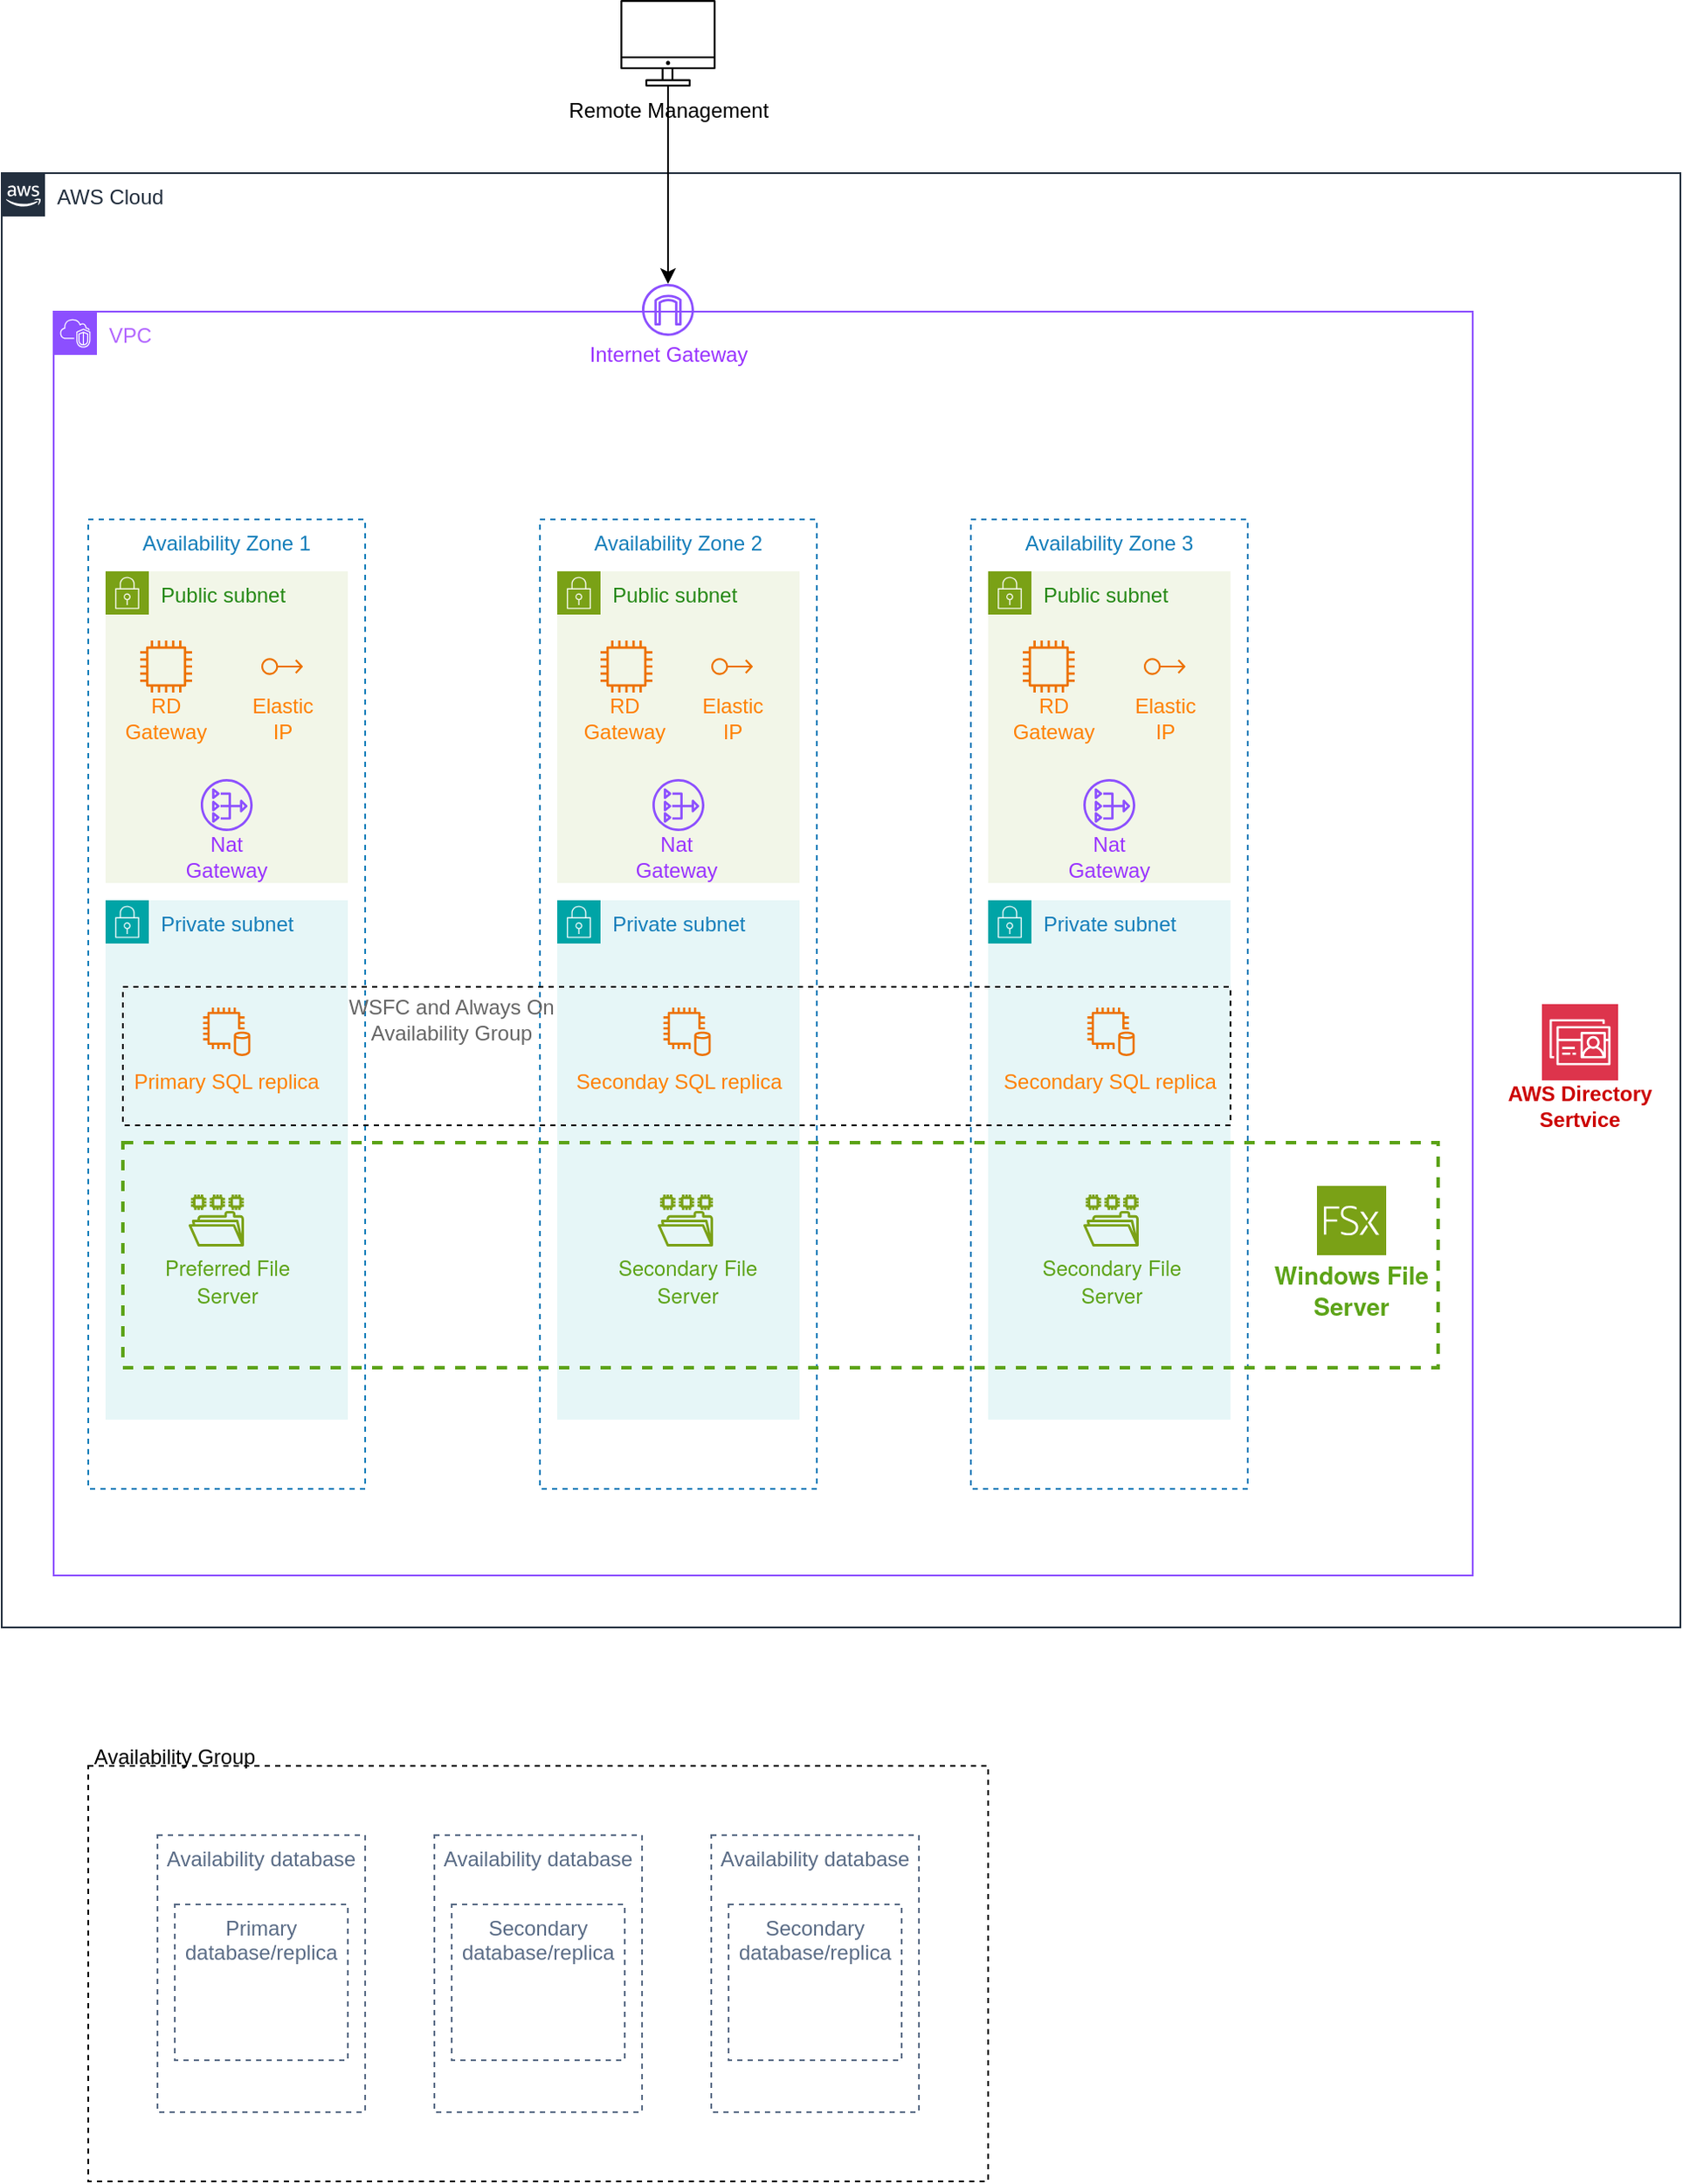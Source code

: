 <mxfile version="24.2.2" type="github">
  <diagram name="Page-1" id="_MG-8c25AsFWA5ZrAscj">
    <mxGraphModel dx="1434" dy="1846" grid="1" gridSize="10" guides="1" tooltips="1" connect="1" arrows="1" fold="1" page="1" pageScale="1" pageWidth="850" pageHeight="1100" math="0" shadow="0">
      <root>
        <mxCell id="0" />
        <mxCell id="1" parent="0" />
        <mxCell id="CKjVTdu6NN-waFkIegwr-1" value="AWS Cloud" style="points=[[0,0],[0.25,0],[0.5,0],[0.75,0],[1,0],[1,0.25],[1,0.5],[1,0.75],[1,1],[0.75,1],[0.5,1],[0.25,1],[0,1],[0,0.75],[0,0.5],[0,0.25]];outlineConnect=0;gradientColor=none;html=1;whiteSpace=wrap;fontSize=12;fontStyle=0;container=1;pointerEvents=0;collapsible=0;recursiveResize=0;shape=mxgraph.aws4.group;grIcon=mxgraph.aws4.group_aws_cloud_alt;strokeColor=#232F3E;fillColor=none;verticalAlign=top;align=left;spacingLeft=30;fontColor=#232F3E;dashed=0;" vertex="1" parent="1">
          <mxGeometry x="30" y="40" width="970" height="840" as="geometry" />
        </mxCell>
        <mxCell id="CKjVTdu6NN-waFkIegwr-2" value="&lt;font color=&quot;#b266ff&quot;&gt;VPC&lt;/font&gt;" style="points=[[0,0],[0.25,0],[0.5,0],[0.75,0],[1,0],[1,0.25],[1,0.5],[1,0.75],[1,1],[0.75,1],[0.5,1],[0.25,1],[0,1],[0,0.75],[0,0.5],[0,0.25]];outlineConnect=0;gradientColor=none;html=1;whiteSpace=wrap;fontSize=12;fontStyle=0;container=1;pointerEvents=0;collapsible=0;recursiveResize=0;shape=mxgraph.aws4.group;grIcon=mxgraph.aws4.group_vpc2;strokeColor=#8C4FFF;fillColor=none;verticalAlign=top;align=left;spacingLeft=30;fontColor=#AAB7B8;dashed=0;" vertex="1" parent="CKjVTdu6NN-waFkIegwr-1">
          <mxGeometry x="30" y="80" width="820" height="730" as="geometry" />
        </mxCell>
        <mxCell id="CKjVTdu6NN-waFkIegwr-3" value="Availability Zone 1" style="fillColor=none;strokeColor=#147EBA;dashed=1;verticalAlign=top;fontStyle=0;fontColor=#147EBA;whiteSpace=wrap;html=1;" vertex="1" parent="CKjVTdu6NN-waFkIegwr-2">
          <mxGeometry x="20" y="120" width="160" height="560" as="geometry" />
        </mxCell>
        <mxCell id="CKjVTdu6NN-waFkIegwr-4" value="Availability Zone 3" style="fillColor=none;strokeColor=#147EBA;dashed=1;verticalAlign=top;fontStyle=0;fontColor=#147EBA;whiteSpace=wrap;html=1;" vertex="1" parent="CKjVTdu6NN-waFkIegwr-2">
          <mxGeometry x="530" y="120" width="160" height="560" as="geometry" />
        </mxCell>
        <mxCell id="CKjVTdu6NN-waFkIegwr-5" value="Availability Zone 2" style="fillColor=none;strokeColor=#147EBA;dashed=1;verticalAlign=top;fontStyle=0;fontColor=#147EBA;whiteSpace=wrap;html=1;" vertex="1" parent="CKjVTdu6NN-waFkIegwr-2">
          <mxGeometry x="281" y="120" width="160" height="560" as="geometry" />
        </mxCell>
        <mxCell id="CKjVTdu6NN-waFkIegwr-6" value="Public subnet" style="points=[[0,0],[0.25,0],[0.5,0],[0.75,0],[1,0],[1,0.25],[1,0.5],[1,0.75],[1,1],[0.75,1],[0.5,1],[0.25,1],[0,1],[0,0.75],[0,0.5],[0,0.25]];outlineConnect=0;gradientColor=none;html=1;whiteSpace=wrap;fontSize=12;fontStyle=0;container=1;pointerEvents=0;collapsible=0;recursiveResize=0;shape=mxgraph.aws4.group;grIcon=mxgraph.aws4.group_security_group;grStroke=0;strokeColor=#7AA116;fillColor=#F2F6E8;verticalAlign=top;align=left;spacingLeft=30;fontColor=#248814;dashed=0;" vertex="1" parent="CKjVTdu6NN-waFkIegwr-2">
          <mxGeometry x="30" y="150" width="140" height="180" as="geometry" />
        </mxCell>
        <mxCell id="CKjVTdu6NN-waFkIegwr-12" value="" style="sketch=0;outlineConnect=0;fontColor=#232F3E;gradientColor=none;fillColor=#8C4FFF;strokeColor=none;dashed=0;verticalLabelPosition=bottom;verticalAlign=top;align=center;html=1;fontSize=12;fontStyle=0;aspect=fixed;pointerEvents=1;shape=mxgraph.aws4.nat_gateway;" vertex="1" parent="CKjVTdu6NN-waFkIegwr-6">
          <mxGeometry x="55" y="120" width="30" height="30" as="geometry" />
        </mxCell>
        <mxCell id="CKjVTdu6NN-waFkIegwr-13" value="&lt;font color=&quot;#9933ff&quot;&gt;Nat Gateway&lt;/font&gt;" style="text;html=1;align=center;verticalAlign=middle;whiteSpace=wrap;rounded=0;" vertex="1" parent="CKjVTdu6NN-waFkIegwr-6">
          <mxGeometry x="40" y="150" width="60" height="30" as="geometry" />
        </mxCell>
        <mxCell id="CKjVTdu6NN-waFkIegwr-107" value="" style="sketch=0;outlineConnect=0;fontColor=#232F3E;gradientColor=none;fillColor=#ED7100;strokeColor=none;dashed=0;verticalLabelPosition=bottom;verticalAlign=top;align=center;html=1;fontSize=12;fontStyle=0;aspect=fixed;pointerEvents=1;shape=mxgraph.aws4.elastic_ip_address;" vertex="1" parent="CKjVTdu6NN-waFkIegwr-6">
          <mxGeometry x="90" y="50" width="24" height="10" as="geometry" />
        </mxCell>
        <mxCell id="CKjVTdu6NN-waFkIegwr-9" value="Private subnet" style="points=[[0,0],[0.25,0],[0.5,0],[0.75,0],[1,0],[1,0.25],[1,0.5],[1,0.75],[1,1],[0.75,1],[0.5,1],[0.25,1],[0,1],[0,0.75],[0,0.5],[0,0.25]];outlineConnect=0;gradientColor=none;html=1;whiteSpace=wrap;fontSize=12;fontStyle=0;container=1;pointerEvents=0;collapsible=0;recursiveResize=0;shape=mxgraph.aws4.group;grIcon=mxgraph.aws4.group_security_group;grStroke=0;strokeColor=#00A4A6;fillColor=#E6F6F7;verticalAlign=top;align=left;spacingLeft=30;fontColor=#147EBA;dashed=0;" vertex="1" parent="CKjVTdu6NN-waFkIegwr-2">
          <mxGeometry x="30" y="340" width="140" height="300" as="geometry" />
        </mxCell>
        <mxCell id="CKjVTdu6NN-waFkIegwr-17" value="" style="sketch=0;outlineConnect=0;fontColor=#232F3E;gradientColor=none;fillColor=#8C4FFF;strokeColor=none;dashed=0;verticalLabelPosition=bottom;verticalAlign=top;align=center;html=1;fontSize=12;fontStyle=0;aspect=fixed;pointerEvents=1;shape=mxgraph.aws4.internet_gateway;" vertex="1" parent="CKjVTdu6NN-waFkIegwr-2">
          <mxGeometry x="340" y="-16" width="30" height="30" as="geometry" />
        </mxCell>
        <mxCell id="CKjVTdu6NN-waFkIegwr-18" value="&lt;font color=&quot;#9933ff&quot;&gt;Internet Gateway&lt;/font&gt;" style="text;html=1;align=center;verticalAlign=middle;whiteSpace=wrap;rounded=0;" vertex="1" parent="CKjVTdu6NN-waFkIegwr-2">
          <mxGeometry x="308" y="10" width="95" height="30" as="geometry" />
        </mxCell>
        <mxCell id="CKjVTdu6NN-waFkIegwr-73" value="Public subnet" style="points=[[0,0],[0.25,0],[0.5,0],[0.75,0],[1,0],[1,0.25],[1,0.5],[1,0.75],[1,1],[0.75,1],[0.5,1],[0.25,1],[0,1],[0,0.75],[0,0.5],[0,0.25]];outlineConnect=0;gradientColor=none;html=1;whiteSpace=wrap;fontSize=12;fontStyle=0;container=1;pointerEvents=0;collapsible=0;recursiveResize=0;shape=mxgraph.aws4.group;grIcon=mxgraph.aws4.group_security_group;grStroke=0;strokeColor=#7AA116;fillColor=#F2F6E8;verticalAlign=top;align=left;spacingLeft=30;fontColor=#248814;dashed=0;" vertex="1" parent="CKjVTdu6NN-waFkIegwr-2">
          <mxGeometry x="291" y="150" width="140" height="180" as="geometry" />
        </mxCell>
        <mxCell id="CKjVTdu6NN-waFkIegwr-74" value="" style="sketch=0;outlineConnect=0;fontColor=#232F3E;gradientColor=none;fillColor=#8C4FFF;strokeColor=none;dashed=0;verticalLabelPosition=bottom;verticalAlign=top;align=center;html=1;fontSize=12;fontStyle=0;aspect=fixed;pointerEvents=1;shape=mxgraph.aws4.nat_gateway;" vertex="1" parent="CKjVTdu6NN-waFkIegwr-73">
          <mxGeometry x="55" y="120" width="30" height="30" as="geometry" />
        </mxCell>
        <mxCell id="CKjVTdu6NN-waFkIegwr-75" value="" style="sketch=0;outlineConnect=0;fontColor=#232F3E;gradientColor=none;fillColor=#ED7100;strokeColor=none;dashed=0;verticalLabelPosition=bottom;verticalAlign=top;align=center;html=1;fontSize=12;fontStyle=0;aspect=fixed;pointerEvents=1;shape=mxgraph.aws4.instance2;" vertex="1" parent="CKjVTdu6NN-waFkIegwr-73">
          <mxGeometry x="25" y="40" width="30" height="30" as="geometry" />
        </mxCell>
        <mxCell id="CKjVTdu6NN-waFkIegwr-76" value="&lt;font color=&quot;#9933ff&quot;&gt;Nat Gateway&lt;/font&gt;" style="text;html=1;align=center;verticalAlign=middle;whiteSpace=wrap;rounded=0;" vertex="1" parent="CKjVTdu6NN-waFkIegwr-73">
          <mxGeometry x="39" y="150" width="60" height="30" as="geometry" />
        </mxCell>
        <mxCell id="CKjVTdu6NN-waFkIegwr-109" value="" style="sketch=0;outlineConnect=0;fontColor=#232F3E;gradientColor=none;fillColor=#ED7100;strokeColor=none;dashed=0;verticalLabelPosition=bottom;verticalAlign=top;align=center;html=1;fontSize=12;fontStyle=0;aspect=fixed;pointerEvents=1;shape=mxgraph.aws4.elastic_ip_address;" vertex="1" parent="CKjVTdu6NN-waFkIegwr-73">
          <mxGeometry x="89" y="50" width="24" height="10" as="geometry" />
        </mxCell>
        <mxCell id="CKjVTdu6NN-waFkIegwr-77" value="Public subnet" style="points=[[0,0],[0.25,0],[0.5,0],[0.75,0],[1,0],[1,0.25],[1,0.5],[1,0.75],[1,1],[0.75,1],[0.5,1],[0.25,1],[0,1],[0,0.75],[0,0.5],[0,0.25]];outlineConnect=0;gradientColor=none;html=1;whiteSpace=wrap;fontSize=12;fontStyle=0;container=1;pointerEvents=0;collapsible=0;recursiveResize=0;shape=mxgraph.aws4.group;grIcon=mxgraph.aws4.group_security_group;grStroke=0;strokeColor=#7AA116;fillColor=#F2F6E8;verticalAlign=top;align=left;spacingLeft=30;fontColor=#248814;dashed=0;" vertex="1" parent="CKjVTdu6NN-waFkIegwr-2">
          <mxGeometry x="540" y="150" width="140" height="180" as="geometry" />
        </mxCell>
        <mxCell id="CKjVTdu6NN-waFkIegwr-78" value="" style="sketch=0;outlineConnect=0;fontColor=#232F3E;gradientColor=none;fillColor=#8C4FFF;strokeColor=none;dashed=0;verticalLabelPosition=bottom;verticalAlign=top;align=center;html=1;fontSize=12;fontStyle=0;aspect=fixed;pointerEvents=1;shape=mxgraph.aws4.nat_gateway;" vertex="1" parent="CKjVTdu6NN-waFkIegwr-77">
          <mxGeometry x="55" y="120" width="30" height="30" as="geometry" />
        </mxCell>
        <mxCell id="CKjVTdu6NN-waFkIegwr-79" value="" style="sketch=0;outlineConnect=0;fontColor=#232F3E;gradientColor=none;fillColor=#ED7100;strokeColor=none;dashed=0;verticalLabelPosition=bottom;verticalAlign=top;align=center;html=1;fontSize=12;fontStyle=0;aspect=fixed;pointerEvents=1;shape=mxgraph.aws4.instance2;" vertex="1" parent="CKjVTdu6NN-waFkIegwr-77">
          <mxGeometry x="20" y="40" width="30" height="30" as="geometry" />
        </mxCell>
        <mxCell id="CKjVTdu6NN-waFkIegwr-80" value="&lt;font color=&quot;#9933ff&quot;&gt;Nat Gateway&lt;/font&gt;" style="text;html=1;align=center;verticalAlign=middle;whiteSpace=wrap;rounded=0;" vertex="1" parent="CKjVTdu6NN-waFkIegwr-77">
          <mxGeometry x="40" y="150" width="60" height="30" as="geometry" />
        </mxCell>
        <mxCell id="CKjVTdu6NN-waFkIegwr-110" value="" style="sketch=0;outlineConnect=0;fontColor=#232F3E;gradientColor=none;fillColor=#ED7100;strokeColor=none;dashed=0;verticalLabelPosition=bottom;verticalAlign=top;align=center;html=1;fontSize=12;fontStyle=0;aspect=fixed;pointerEvents=1;shape=mxgraph.aws4.elastic_ip_address;" vertex="1" parent="CKjVTdu6NN-waFkIegwr-77">
          <mxGeometry x="90" y="50" width="24" height="10" as="geometry" />
        </mxCell>
        <mxCell id="CKjVTdu6NN-waFkIegwr-15" value="" style="sketch=0;outlineConnect=0;fontColor=#232F3E;gradientColor=none;fillColor=#ED7100;strokeColor=none;dashed=0;verticalLabelPosition=bottom;verticalAlign=top;align=center;html=1;fontSize=12;fontStyle=0;aspect=fixed;pointerEvents=1;shape=mxgraph.aws4.instance2;" vertex="1" parent="CKjVTdu6NN-waFkIegwr-2">
          <mxGeometry x="50" y="190" width="30" height="30" as="geometry" />
        </mxCell>
        <mxCell id="CKjVTdu6NN-waFkIegwr-82" value="&lt;font color=&quot;#ff8000&quot;&gt;RD Gateway&lt;/font&gt;" style="text;html=1;align=center;verticalAlign=middle;whiteSpace=wrap;rounded=0;" vertex="1" parent="CKjVTdu6NN-waFkIegwr-2">
          <mxGeometry x="547.5" y="220" width="60" height="30" as="geometry" />
        </mxCell>
        <mxCell id="CKjVTdu6NN-waFkIegwr-99" value="" style="sketch=0;outlineConnect=0;fontColor=#232F3E;gradientColor=none;fillColor=#ED7100;strokeColor=none;dashed=0;verticalLabelPosition=bottom;verticalAlign=top;align=center;html=1;fontSize=12;fontStyle=0;aspect=fixed;pointerEvents=1;shape=mxgraph.aws4.db_on_instance2;" vertex="1" parent="CKjVTdu6NN-waFkIegwr-2">
          <mxGeometry x="86" y="402" width="28" height="28" as="geometry" />
        </mxCell>
        <mxCell id="CKjVTdu6NN-waFkIegwr-101" value="Private subnet" style="points=[[0,0],[0.25,0],[0.5,0],[0.75,0],[1,0],[1,0.25],[1,0.5],[1,0.75],[1,1],[0.75,1],[0.5,1],[0.25,1],[0,1],[0,0.75],[0,0.5],[0,0.25]];outlineConnect=0;gradientColor=none;html=1;whiteSpace=wrap;fontSize=12;fontStyle=0;container=1;pointerEvents=0;collapsible=0;recursiveResize=0;shape=mxgraph.aws4.group;grIcon=mxgraph.aws4.group_security_group;grStroke=0;strokeColor=#00A4A6;fillColor=#E6F6F7;verticalAlign=top;align=left;spacingLeft=30;fontColor=#147EBA;dashed=0;" vertex="1" parent="CKjVTdu6NN-waFkIegwr-2">
          <mxGeometry x="291" y="340" width="140" height="300" as="geometry" />
        </mxCell>
        <mxCell id="CKjVTdu6NN-waFkIegwr-122" value="" style="sketch=0;outlineConnect=0;fontColor=#232F3E;gradientColor=none;fillColor=#7AA116;strokeColor=none;dashed=0;verticalLabelPosition=bottom;verticalAlign=top;align=center;html=1;fontSize=12;fontStyle=0;aspect=fixed;pointerEvents=1;shape=mxgraph.aws4.file_system;" vertex="1" parent="CKjVTdu6NN-waFkIegwr-101">
          <mxGeometry x="58" y="170" width="32.06" height="30" as="geometry" />
        </mxCell>
        <mxCell id="CKjVTdu6NN-waFkIegwr-103" value="Private subnet" style="points=[[0,0],[0.25,0],[0.5,0],[0.75,0],[1,0],[1,0.25],[1,0.5],[1,0.75],[1,1],[0.75,1],[0.5,1],[0.25,1],[0,1],[0,0.75],[0,0.5],[0,0.25]];outlineConnect=0;gradientColor=none;html=1;whiteSpace=wrap;fontSize=12;fontStyle=0;container=1;pointerEvents=0;collapsible=0;recursiveResize=0;shape=mxgraph.aws4.group;grIcon=mxgraph.aws4.group_security_group;grStroke=0;strokeColor=#00A4A6;fillColor=#E6F6F7;verticalAlign=top;align=left;spacingLeft=30;fontColor=#147EBA;dashed=0;" vertex="1" parent="CKjVTdu6NN-waFkIegwr-2">
          <mxGeometry x="540" y="340" width="140" height="300" as="geometry" />
        </mxCell>
        <mxCell id="CKjVTdu6NN-waFkIegwr-123" value="" style="sketch=0;outlineConnect=0;fontColor=#232F3E;gradientColor=none;fillColor=#7AA116;strokeColor=none;dashed=0;verticalLabelPosition=bottom;verticalAlign=top;align=center;html=1;fontSize=12;fontStyle=0;aspect=fixed;pointerEvents=1;shape=mxgraph.aws4.file_system;" vertex="1" parent="CKjVTdu6NN-waFkIegwr-103">
          <mxGeometry x="54.97" y="170" width="32.06" height="30" as="geometry" />
        </mxCell>
        <mxCell id="CKjVTdu6NN-waFkIegwr-104" value="&lt;font color=&quot;#ff8000&quot;&gt;Secondary SQL replica&lt;/font&gt;" style="text;html=1;align=center;verticalAlign=middle;whiteSpace=wrap;rounded=0;" vertex="1" parent="CKjVTdu6NN-waFkIegwr-2">
          <mxGeometry x="547.5" y="430" width="125" height="30" as="geometry" />
        </mxCell>
        <mxCell id="CKjVTdu6NN-waFkIegwr-16" value="&lt;font color=&quot;#ff8000&quot;&gt;RD Gateway&lt;/font&gt;" style="text;html=1;align=center;verticalAlign=middle;whiteSpace=wrap;rounded=0;" vertex="1" parent="CKjVTdu6NN-waFkIegwr-2">
          <mxGeometry x="35" y="220" width="60" height="30" as="geometry" />
        </mxCell>
        <mxCell id="CKjVTdu6NN-waFkIegwr-108" value="&lt;font color=&quot;#ff8000&quot;&gt;Elastic IP&lt;/font&gt;" style="text;html=1;align=center;verticalAlign=middle;whiteSpace=wrap;rounded=0;" vertex="1" parent="CKjVTdu6NN-waFkIegwr-2">
          <mxGeometry x="110" y="220" width="45" height="30" as="geometry" />
        </mxCell>
        <mxCell id="CKjVTdu6NN-waFkIegwr-81" value="&lt;font color=&quot;#ff8000&quot;&gt;RD Gateway&lt;/font&gt;" style="text;html=1;align=center;verticalAlign=middle;whiteSpace=wrap;rounded=0;" vertex="1" parent="CKjVTdu6NN-waFkIegwr-2">
          <mxGeometry x="300" y="220" width="60" height="30" as="geometry" />
        </mxCell>
        <mxCell id="CKjVTdu6NN-waFkIegwr-111" value="&lt;font color=&quot;#ff8000&quot;&gt;Elastic IP&lt;/font&gt;" style="text;html=1;align=center;verticalAlign=middle;whiteSpace=wrap;rounded=0;" vertex="1" parent="CKjVTdu6NN-waFkIegwr-2">
          <mxGeometry x="370" y="220" width="45" height="30" as="geometry" />
        </mxCell>
        <mxCell id="CKjVTdu6NN-waFkIegwr-112" value="&lt;font color=&quot;#ff8000&quot;&gt;Elastic IP&lt;/font&gt;" style="text;html=1;align=center;verticalAlign=middle;whiteSpace=wrap;rounded=0;" vertex="1" parent="CKjVTdu6NN-waFkIegwr-2">
          <mxGeometry x="620" y="220" width="45" height="30" as="geometry" />
        </mxCell>
        <mxCell id="CKjVTdu6NN-waFkIegwr-115" value="" style="sketch=0;points=[[0,0,0],[0.25,0,0],[0.5,0,0],[0.75,0,0],[1,0,0],[0,1,0],[0.25,1,0],[0.5,1,0],[0.75,1,0],[1,1,0],[0,0.25,0],[0,0.5,0],[0,0.75,0],[1,0.25,0],[1,0.5,0],[1,0.75,0]];outlineConnect=0;fontColor=#232F3E;fillColor=#7AA116;strokeColor=#ffffff;dashed=0;verticalLabelPosition=bottom;verticalAlign=top;align=center;html=1;fontSize=12;fontStyle=0;aspect=fixed;shape=mxgraph.aws4.resourceIcon;resIcon=mxgraph.aws4.fsx;" vertex="1" parent="CKjVTdu6NN-waFkIegwr-2">
          <mxGeometry x="730" y="505" width="40" height="40" as="geometry" />
        </mxCell>
        <mxCell id="CKjVTdu6NN-waFkIegwr-116" value="&lt;span style=&quot;font-family: AmazonEmber, &amp;quot;Helvetica Neue&amp;quot;, Helvetica, Arial, sans-serif; text-align: start;&quot;&gt;&lt;font style=&quot;font-size: 14px;&quot; color=&quot;#5ca317&quot;&gt;&lt;b&gt;Windows File Server&lt;/b&gt;&lt;/font&gt;&lt;/span&gt;" style="text;html=1;align=center;verticalAlign=middle;whiteSpace=wrap;rounded=0;" vertex="1" parent="CKjVTdu6NN-waFkIegwr-2">
          <mxGeometry x="701.25" y="545" width="97.5" height="40" as="geometry" />
        </mxCell>
        <mxCell id="CKjVTdu6NN-waFkIegwr-100" value="&lt;font color=&quot;#ff8000&quot;&gt;Primary SQL replica&lt;/font&gt;" style="text;html=1;align=center;verticalAlign=middle;whiteSpace=wrap;rounded=0;" vertex="1" parent="CKjVTdu6NN-waFkIegwr-2">
          <mxGeometry x="45" y="430" width="110" height="30" as="geometry" />
        </mxCell>
        <mxCell id="CKjVTdu6NN-waFkIegwr-102" value="&lt;font color=&quot;#ff8000&quot;&gt;Seconday SQL replica&lt;/font&gt;" style="text;html=1;align=center;verticalAlign=middle;whiteSpace=wrap;rounded=0;" vertex="1" parent="CKjVTdu6NN-waFkIegwr-2">
          <mxGeometry x="298.5" y="430" width="125" height="30" as="geometry" />
        </mxCell>
        <mxCell id="CKjVTdu6NN-waFkIegwr-105" value="" style="sketch=0;outlineConnect=0;fontColor=#232F3E;gradientColor=none;fillColor=#ED7100;strokeColor=none;dashed=0;verticalLabelPosition=bottom;verticalAlign=top;align=center;html=1;fontSize=12;fontStyle=0;aspect=fixed;pointerEvents=1;shape=mxgraph.aws4.db_on_instance2;" vertex="1" parent="CKjVTdu6NN-waFkIegwr-2">
          <mxGeometry x="352" y="402" width="28" height="28" as="geometry" />
        </mxCell>
        <mxCell id="CKjVTdu6NN-waFkIegwr-106" value="" style="sketch=0;outlineConnect=0;fontColor=#232F3E;gradientColor=none;fillColor=#ED7100;strokeColor=none;dashed=0;verticalLabelPosition=bottom;verticalAlign=top;align=center;html=1;fontSize=12;fontStyle=0;aspect=fixed;pointerEvents=1;shape=mxgraph.aws4.db_on_instance2;" vertex="1" parent="CKjVTdu6NN-waFkIegwr-2">
          <mxGeometry x="597" y="402" width="28" height="28" as="geometry" />
        </mxCell>
        <mxCell id="CKjVTdu6NN-waFkIegwr-119" value="&lt;font color=&quot;#666666&quot;&gt;WSFC and Always On Availability Group&lt;/font&gt;" style="text;html=1;align=center;verticalAlign=middle;whiteSpace=wrap;rounded=0;" vertex="1" parent="CKjVTdu6NN-waFkIegwr-2">
          <mxGeometry x="160" y="388" width="140" height="42" as="geometry" />
        </mxCell>
        <mxCell id="CKjVTdu6NN-waFkIegwr-120" value="" style="sketch=0;outlineConnect=0;fontColor=#232F3E;gradientColor=none;fillColor=#7AA116;strokeColor=none;dashed=0;verticalLabelPosition=bottom;verticalAlign=top;align=center;html=1;fontSize=12;fontStyle=0;aspect=fixed;pointerEvents=1;shape=mxgraph.aws4.file_system;" vertex="1" parent="CKjVTdu6NN-waFkIegwr-2">
          <mxGeometry x="77.94" y="510" width="32.06" height="30" as="geometry" />
        </mxCell>
        <mxCell id="CKjVTdu6NN-waFkIegwr-121" value="&lt;span style=&quot;font-family: AmazonEmber, &amp;quot;Helvetica Neue&amp;quot;, Helvetica, Arial, sans-serif; text-align: start;&quot;&gt;&lt;font style=&quot;font-size: 12px;&quot; color=&quot;#5ca317&quot;&gt;Preferred File Server&lt;/font&gt;&lt;/span&gt;" style="text;html=1;align=center;verticalAlign=middle;whiteSpace=wrap;rounded=0;" vertex="1" parent="CKjVTdu6NN-waFkIegwr-2">
          <mxGeometry x="57.5" y="540" width="85" height="40" as="geometry" />
        </mxCell>
        <mxCell id="CKjVTdu6NN-waFkIegwr-124" value="&lt;span style=&quot;font-family: AmazonEmber, &amp;quot;Helvetica Neue&amp;quot;, Helvetica, Arial, sans-serif; text-align: start;&quot;&gt;&lt;font style=&quot;font-size: 12px;&quot; color=&quot;#5ca317&quot;&gt;Secondary File Server&lt;/font&gt;&lt;/span&gt;" style="text;html=1;align=center;verticalAlign=middle;whiteSpace=wrap;rounded=0;" vertex="1" parent="CKjVTdu6NN-waFkIegwr-2">
          <mxGeometry x="323.5" y="540" width="85" height="40" as="geometry" />
        </mxCell>
        <mxCell id="CKjVTdu6NN-waFkIegwr-125" value="&lt;span style=&quot;font-family: AmazonEmber, &amp;quot;Helvetica Neue&amp;quot;, Helvetica, Arial, sans-serif; text-align: start;&quot;&gt;&lt;font style=&quot;font-size: 12px;&quot; color=&quot;#5ca317&quot;&gt;Secondary File Server&lt;/font&gt;&lt;/span&gt;" style="text;html=1;align=center;verticalAlign=middle;whiteSpace=wrap;rounded=0;" vertex="1" parent="CKjVTdu6NN-waFkIegwr-2">
          <mxGeometry x="568.5" y="540" width="85" height="40" as="geometry" />
        </mxCell>
        <mxCell id="CKjVTdu6NN-waFkIegwr-133" value="" style="sketch=0;points=[[0,0,0],[0.25,0,0],[0.5,0,0],[0.75,0,0],[1,0,0],[0,1,0],[0.25,1,0],[0.5,1,0],[0.75,1,0],[1,1,0],[0,0.25,0],[0,0.5,0],[0,0.75,0],[1,0.25,0],[1,0.5,0],[1,0.75,0]];outlineConnect=0;fontColor=#232F3E;fillColor=#DD344C;strokeColor=#ffffff;dashed=0;verticalLabelPosition=bottom;verticalAlign=top;align=center;html=1;fontSize=12;fontStyle=0;aspect=fixed;shape=mxgraph.aws4.resourceIcon;resIcon=mxgraph.aws4.directory_service;" vertex="1" parent="CKjVTdu6NN-waFkIegwr-1">
          <mxGeometry x="890" y="480" width="44" height="44" as="geometry" />
        </mxCell>
        <mxCell id="CKjVTdu6NN-waFkIegwr-134" value="&lt;font color=&quot;#cc0000&quot;&gt;&lt;b&gt;AWS Directory Sertvice&lt;/b&gt;&lt;/font&gt;" style="text;html=1;align=center;verticalAlign=middle;whiteSpace=wrap;rounded=0;" vertex="1" parent="CKjVTdu6NN-waFkIegwr-1">
          <mxGeometry x="868" y="524" width="88" height="30" as="geometry" />
        </mxCell>
        <mxCell id="CKjVTdu6NN-waFkIegwr-118" value="" style="fillColor=none;strokeColor=#000000;dashed=1;verticalAlign=top;fontStyle=0;fontColor=#5A6C86;whiteSpace=wrap;html=1;" vertex="1" parent="1">
          <mxGeometry x="100" y="510" width="640" height="80" as="geometry" />
        </mxCell>
        <mxCell id="CKjVTdu6NN-waFkIegwr-126" value="" style="fillColor=none;strokeColor=#5CA317;dashed=1;verticalAlign=top;fontStyle=0;fontColor=#5A6C86;whiteSpace=wrap;html=1;strokeWidth=2;" vertex="1" parent="1">
          <mxGeometry x="100" y="600" width="760" height="130" as="geometry" />
        </mxCell>
        <mxCell id="CKjVTdu6NN-waFkIegwr-132" style="edgeStyle=orthogonalEdgeStyle;rounded=0;orthogonalLoop=1;jettySize=auto;html=1;" edge="1" parent="1" source="CKjVTdu6NN-waFkIegwr-127" target="CKjVTdu6NN-waFkIegwr-17">
          <mxGeometry relative="1" as="geometry" />
        </mxCell>
        <mxCell id="CKjVTdu6NN-waFkIegwr-127" value="&lt;font color=&quot;#000000&quot;&gt;Remote Management&lt;/font&gt;" style="sketch=0;outlineConnect=0;gradientColor=none;fontColor=#545B64;strokeColor=none;fillColor=#000000;dashed=0;verticalLabelPosition=bottom;verticalAlign=top;align=center;html=1;fontSize=12;fontStyle=0;aspect=fixed;shape=mxgraph.aws4.illustration_desktop;pointerEvents=1" vertex="1" parent="1">
          <mxGeometry x="387.53" y="-60" width="54.95" height="50" as="geometry" />
        </mxCell>
        <mxCell id="CKjVTdu6NN-waFkIegwr-135" value="" style="fillColor=none;strokeColor=#000000;dashed=1;verticalAlign=top;fontStyle=0;fontColor=#5A6C86;whiteSpace=wrap;html=1;" vertex="1" parent="1">
          <mxGeometry x="80" y="960" width="520" height="240" as="geometry" />
        </mxCell>
        <mxCell id="CKjVTdu6NN-waFkIegwr-136" value="Availability Group" style="text;html=1;align=center;verticalAlign=middle;whiteSpace=wrap;rounded=0;" vertex="1" parent="1">
          <mxGeometry x="80" y="940" width="100" height="30" as="geometry" />
        </mxCell>
        <mxCell id="CKjVTdu6NN-waFkIegwr-137" value="Availability database" style="fillColor=none;strokeColor=#5A6C86;dashed=1;verticalAlign=top;fontStyle=0;fontColor=#5A6C86;whiteSpace=wrap;html=1;" vertex="1" parent="1">
          <mxGeometry x="120" y="1000" width="120" height="160" as="geometry" />
        </mxCell>
        <mxCell id="CKjVTdu6NN-waFkIegwr-138" value="Availability database" style="fillColor=none;strokeColor=#5A6C86;dashed=1;verticalAlign=top;fontStyle=0;fontColor=#5A6C86;whiteSpace=wrap;html=1;" vertex="1" parent="1">
          <mxGeometry x="280" y="1000" width="120" height="160" as="geometry" />
        </mxCell>
        <mxCell id="CKjVTdu6NN-waFkIegwr-139" value="Availability database" style="fillColor=none;strokeColor=#5A6C86;dashed=1;verticalAlign=top;fontStyle=0;fontColor=#5A6C86;whiteSpace=wrap;html=1;" vertex="1" parent="1">
          <mxGeometry x="440" y="1000" width="120" height="160" as="geometry" />
        </mxCell>
        <mxCell id="CKjVTdu6NN-waFkIegwr-140" value="Primary database/replica" style="fillColor=none;strokeColor=#5A6C86;dashed=1;verticalAlign=top;fontStyle=0;fontColor=#5A6C86;whiteSpace=wrap;html=1;" vertex="1" parent="1">
          <mxGeometry x="130" y="1040" width="100" height="90" as="geometry" />
        </mxCell>
        <mxCell id="CKjVTdu6NN-waFkIegwr-141" value="Secondary database/replica" style="fillColor=none;strokeColor=#5A6C86;dashed=1;verticalAlign=top;fontStyle=0;fontColor=#5A6C86;whiteSpace=wrap;html=1;" vertex="1" parent="1">
          <mxGeometry x="290" y="1040" width="100" height="90" as="geometry" />
        </mxCell>
        <mxCell id="CKjVTdu6NN-waFkIegwr-142" value="Secondary database/replica" style="fillColor=none;strokeColor=#5A6C86;dashed=1;verticalAlign=top;fontStyle=0;fontColor=#5A6C86;whiteSpace=wrap;html=1;" vertex="1" parent="1">
          <mxGeometry x="450" y="1040" width="100" height="90" as="geometry" />
        </mxCell>
      </root>
    </mxGraphModel>
  </diagram>
</mxfile>
